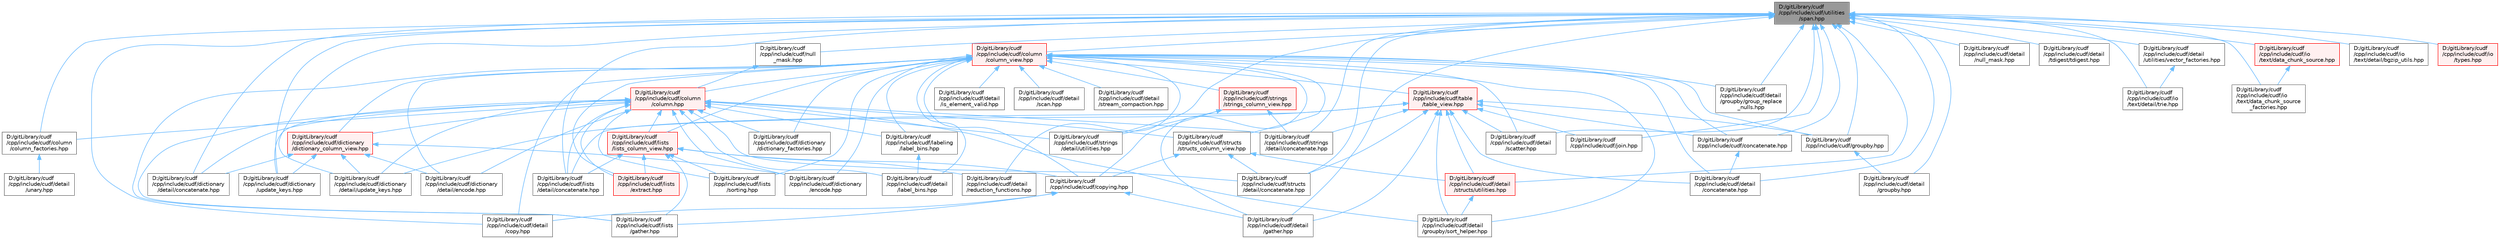 digraph "D:/gitLibrary/cudf/cpp/include/cudf/utilities/span.hpp"
{
 // LATEX_PDF_SIZE
  bgcolor="transparent";
  edge [fontname=Helvetica,fontsize=10,labelfontname=Helvetica,labelfontsize=10];
  node [fontname=Helvetica,fontsize=10,shape=box,height=0.2,width=0.4];
  Node1 [id="Node000001",label="D:/gitLibrary/cudf\l/cpp/include/cudf/utilities\l/span.hpp",height=0.2,width=0.4,color="gray40", fillcolor="grey60", style="filled", fontcolor="black",tooltip=" "];
  Node1 -> Node2 [id="edge1_Node000001_Node000002",dir="back",color="steelblue1",style="solid",tooltip=" "];
  Node2 [id="Node000002",label="D:/gitLibrary/cudf\l/cpp/include/cudf/column\l/column_factories.hpp",height=0.2,width=0.4,color="grey40", fillcolor="white", style="filled",URL="$column__factories_8hpp.html",tooltip="Column factory APIs"];
  Node2 -> Node3 [id="edge2_Node000002_Node000003",dir="back",color="steelblue1",style="solid",tooltip=" "];
  Node3 [id="Node000003",label="D:/gitLibrary/cudf\l/cpp/include/cudf/detail\l/unary.hpp",height=0.2,width=0.4,color="grey40", fillcolor="white", style="filled",URL="$detail_2unary_8hpp.html",tooltip=" "];
  Node1 -> Node4 [id="edge3_Node000001_Node000004",dir="back",color="steelblue1",style="solid",tooltip=" "];
  Node4 [id="Node000004",label="D:/gitLibrary/cudf\l/cpp/include/cudf/column\l/column_view.hpp",height=0.2,width=0.4,color="red", fillcolor="#FFF0F0", style="filled",URL="$column__view_8hpp.html",tooltip="column view class definitions"];
  Node4 -> Node5 [id="edge4_Node000004_Node000005",dir="back",color="steelblue1",style="solid",tooltip=" "];
  Node5 [id="Node000005",label="D:/gitLibrary/cudf\l/cpp/include/cudf/column\l/column.hpp",height=0.2,width=0.4,color="red", fillcolor="#FFF0F0", style="filled",URL="$column_8hpp.html",tooltip="Class definition for cudf::column"];
  Node5 -> Node2 [id="edge5_Node000005_Node000002",dir="back",color="steelblue1",style="solid",tooltip=" "];
  Node5 -> Node9 [id="edge6_Node000005_Node000009",dir="back",color="steelblue1",style="solid",tooltip=" "];
  Node9 [id="Node000009",label="D:/gitLibrary/cudf\l/cpp/include/cudf/detail\l/groupby/sort_helper.hpp",height=0.2,width=0.4,color="grey40", fillcolor="white", style="filled",URL="$sort__helper_8hpp.html",tooltip=" "];
  Node5 -> Node11 [id="edge7_Node000005_Node000011",dir="back",color="steelblue1",style="solid",tooltip=" "];
  Node11 [id="Node000011",label="D:/gitLibrary/cudf\l/cpp/include/cudf/detail\l/label_bins.hpp",height=0.2,width=0.4,color="grey40", fillcolor="white", style="filled",URL="$detail_2label__bins_8hpp.html",tooltip="Internal APIs for labeling values by bin."];
  Node5 -> Node13 [id="edge8_Node000005_Node000013",dir="back",color="steelblue1",style="solid",tooltip=" "];
  Node13 [id="Node000013",label="D:/gitLibrary/cudf\l/cpp/include/cudf/dictionary\l/detail/concatenate.hpp",height=0.2,width=0.4,color="grey40", fillcolor="white", style="filled",URL="$dictionary_2detail_2concatenate_8hpp.html",tooltip=" "];
  Node5 -> Node14 [id="edge9_Node000005_Node000014",dir="back",color="steelblue1",style="solid",tooltip=" "];
  Node14 [id="Node000014",label="D:/gitLibrary/cudf\l/cpp/include/cudf/dictionary\l/detail/encode.hpp",height=0.2,width=0.4,color="grey40", fillcolor="white", style="filled",URL="$detail_2encode_8hpp.html",tooltip=" "];
  Node5 -> Node17 [id="edge10_Node000005_Node000017",dir="back",color="steelblue1",style="solid",tooltip=" "];
  Node17 [id="Node000017",label="D:/gitLibrary/cudf\l/cpp/include/cudf/dictionary\l/detail/update_keys.hpp",height=0.2,width=0.4,color="grey40", fillcolor="white", style="filled",URL="$detail_2update__keys_8hpp.html",tooltip=" "];
  Node5 -> Node18 [id="edge11_Node000005_Node000018",dir="back",color="steelblue1",style="solid",tooltip=" "];
  Node18 [id="Node000018",label="D:/gitLibrary/cudf\l/cpp/include/cudf/dictionary\l/dictionary_column_view.hpp",height=0.2,width=0.4,color="red", fillcolor="#FFF0F0", style="filled",URL="$dictionary__column__view_8hpp.html",tooltip="Class definition for cudf::dictionary_column_view"];
  Node18 -> Node13 [id="edge12_Node000018_Node000013",dir="back",color="steelblue1",style="solid",tooltip=" "];
  Node18 -> Node14 [id="edge13_Node000018_Node000014",dir="back",color="steelblue1",style="solid",tooltip=" "];
  Node18 -> Node17 [id="edge14_Node000018_Node000017",dir="back",color="steelblue1",style="solid",tooltip=" "];
  Node18 -> Node20 [id="edge15_Node000018_Node000020",dir="back",color="steelblue1",style="solid",tooltip=" "];
  Node20 [id="Node000020",label="D:/gitLibrary/cudf\l/cpp/include/cudf/dictionary\l/encode.hpp",height=0.2,width=0.4,color="grey40", fillcolor="white", style="filled",URL="$encode_8hpp.html",tooltip="Dictionary column encode and decode APIs"];
  Node18 -> Node22 [id="edge16_Node000018_Node000022",dir="back",color="steelblue1",style="solid",tooltip=" "];
  Node22 [id="Node000022",label="D:/gitLibrary/cudf\l/cpp/include/cudf/dictionary\l/update_keys.hpp",height=0.2,width=0.4,color="grey40", fillcolor="white", style="filled",URL="$update__keys_8hpp.html",tooltip=" "];
  Node5 -> Node23 [id="edge17_Node000005_Node000023",dir="back",color="steelblue1",style="solid",tooltip=" "];
  Node23 [id="Node000023",label="D:/gitLibrary/cudf\l/cpp/include/cudf/dictionary\l/dictionary_factories.hpp",height=0.2,width=0.4,color="grey40", fillcolor="white", style="filled",URL="$dictionary__factories_8hpp.html",tooltip=" "];
  Node5 -> Node20 [id="edge18_Node000005_Node000020",dir="back",color="steelblue1",style="solid",tooltip=" "];
  Node5 -> Node22 [id="edge19_Node000005_Node000022",dir="back",color="steelblue1",style="solid",tooltip=" "];
  Node5 -> Node27 [id="edge20_Node000005_Node000027",dir="back",color="steelblue1",style="solid",tooltip=" "];
  Node27 [id="Node000027",label="D:/gitLibrary/cudf\l/cpp/include/cudf/labeling\l/label_bins.hpp",height=0.2,width=0.4,color="grey40", fillcolor="white", style="filled",URL="$labeling_2label__bins_8hpp.html",tooltip="APIs for labeling values by bin."];
  Node27 -> Node11 [id="edge21_Node000027_Node000011",dir="back",color="steelblue1",style="solid",tooltip=" "];
  Node5 -> Node33 [id="edge22_Node000005_Node000033",dir="back",color="steelblue1",style="solid",tooltip=" "];
  Node33 [id="Node000033",label="D:/gitLibrary/cudf\l/cpp/include/cudf/lists\l/detail/concatenate.hpp",height=0.2,width=0.4,color="grey40", fillcolor="white", style="filled",URL="$lists_2detail_2concatenate_8hpp.html",tooltip=" "];
  Node5 -> Node39 [id="edge23_Node000005_Node000039",dir="back",color="steelblue1",style="solid",tooltip=" "];
  Node39 [id="Node000039",label="D:/gitLibrary/cudf\l/cpp/include/cudf/lists\l/extract.hpp",height=0.2,width=0.4,color="red", fillcolor="#FFF0F0", style="filled",URL="$lists_2extract_8hpp.html",tooltip=" "];
  Node5 -> Node41 [id="edge24_Node000005_Node000041",dir="back",color="steelblue1",style="solid",tooltip=" "];
  Node41 [id="Node000041",label="D:/gitLibrary/cudf\l/cpp/include/cudf/lists\l/gather.hpp",height=0.2,width=0.4,color="grey40", fillcolor="white", style="filled",URL="$lists_2gather_8hpp.html",tooltip=" "];
  Node5 -> Node43 [id="edge25_Node000005_Node000043",dir="back",color="steelblue1",style="solid",tooltip=" "];
  Node43 [id="Node000043",label="D:/gitLibrary/cudf\l/cpp/include/cudf/lists\l/lists_column_view.hpp",height=0.2,width=0.4,color="red", fillcolor="#FFF0F0", style="filled",URL="$lists__column__view_8hpp.html",tooltip="Class definition for cudf::lists_column_view"];
  Node43 -> Node44 [id="edge26_Node000043_Node000044",dir="back",color="steelblue1",style="solid",tooltip=" "];
  Node44 [id="Node000044",label="D:/gitLibrary/cudf\l/cpp/include/cudf/copying.hpp",height=0.2,width=0.4,color="grey40", fillcolor="white", style="filled",URL="$copying_8hpp.html",tooltip="Column APIs for gather, scatter, split, slice, etc."];
  Node44 -> Node45 [id="edge27_Node000044_Node000045",dir="back",color="steelblue1",style="solid",tooltip=" "];
  Node45 [id="Node000045",label="D:/gitLibrary/cudf\l/cpp/include/cudf/detail\l/copy.hpp",height=0.2,width=0.4,color="grey40", fillcolor="white", style="filled",URL="$copy_8hpp.html",tooltip=" "];
  Node44 -> Node46 [id="edge28_Node000044_Node000046",dir="back",color="steelblue1",style="solid",tooltip=" "];
  Node46 [id="Node000046",label="D:/gitLibrary/cudf\l/cpp/include/cudf/detail\l/gather.hpp",height=0.2,width=0.4,color="grey40", fillcolor="white", style="filled",URL="$detail_2gather_8hpp.html",tooltip=" "];
  Node44 -> Node41 [id="edge29_Node000044_Node000041",dir="back",color="steelblue1",style="solid",tooltip=" "];
  Node43 -> Node47 [id="edge30_Node000043_Node000047",dir="back",color="steelblue1",style="solid",tooltip=" "];
  Node47 [id="Node000047",label="D:/gitLibrary/cudf\l/cpp/include/cudf/detail\l/reduction_functions.hpp",height=0.2,width=0.4,color="grey40", fillcolor="white", style="filled",URL="$reduction__functions_8hpp.html",tooltip=" "];
  Node43 -> Node33 [id="edge31_Node000043_Node000033",dir="back",color="steelblue1",style="solid",tooltip=" "];
  Node43 -> Node39 [id="edge32_Node000043_Node000039",dir="back",color="steelblue1",style="solid",tooltip=" "];
  Node43 -> Node41 [id="edge33_Node000043_Node000041",dir="back",color="steelblue1",style="solid",tooltip=" "];
  Node43 -> Node51 [id="edge34_Node000043_Node000051",dir="back",color="steelblue1",style="solid",tooltip=" "];
  Node51 [id="Node000051",label="D:/gitLibrary/cudf\l/cpp/include/cudf/lists\l/sorting.hpp",height=0.2,width=0.4,color="grey40", fillcolor="white", style="filled",URL="$lists_2sorting_8hpp.html",tooltip=" "];
  Node5 -> Node51 [id="edge35_Node000005_Node000051",dir="back",color="steelblue1",style="solid",tooltip=" "];
  Node5 -> Node103 [id="edge36_Node000005_Node000103",dir="back",color="steelblue1",style="solid",tooltip=" "];
  Node103 [id="Node000103",label="D:/gitLibrary/cudf\l/cpp/include/cudf/strings\l/detail/concatenate.hpp",height=0.2,width=0.4,color="grey40", fillcolor="white", style="filled",URL="$strings_2detail_2concatenate_8hpp.html",tooltip=" "];
  Node5 -> Node105 [id="edge37_Node000005_Node000105",dir="back",color="steelblue1",style="solid",tooltip=" "];
  Node105 [id="Node000105",label="D:/gitLibrary/cudf\l/cpp/include/cudf/strings\l/detail/utilities.hpp",height=0.2,width=0.4,color="grey40", fillcolor="white", style="filled",URL="$strings_2detail_2utilities_8hpp.html",tooltip=" "];
  Node5 -> Node109 [id="edge38_Node000005_Node000109",dir="back",color="steelblue1",style="solid",tooltip=" "];
  Node109 [id="Node000109",label="D:/gitLibrary/cudf\l/cpp/include/cudf/structs\l/detail/concatenate.hpp",height=0.2,width=0.4,color="grey40", fillcolor="white", style="filled",URL="$structs_2detail_2concatenate_8hpp.html",tooltip=" "];
  Node5 -> Node110 [id="edge39_Node000005_Node000110",dir="back",color="steelblue1",style="solid",tooltip=" "];
  Node110 [id="Node000110",label="D:/gitLibrary/cudf\l/cpp/include/cudf/structs\l/structs_column_view.hpp",height=0.2,width=0.4,color="grey40", fillcolor="white", style="filled",URL="$structs__column__view_8hpp.html",tooltip="Class definition for cudf::structs_column_view."];
  Node110 -> Node44 [id="edge40_Node000110_Node000044",dir="back",color="steelblue1",style="solid",tooltip=" "];
  Node110 -> Node111 [id="edge41_Node000110_Node000111",dir="back",color="steelblue1",style="solid",tooltip=" "];
  Node111 [id="Node000111",label="D:/gitLibrary/cudf\l/cpp/include/cudf/detail\l/structs/utilities.hpp",height=0.2,width=0.4,color="red", fillcolor="#FFF0F0", style="filled",URL="$detail_2structs_2utilities_8hpp.html",tooltip=" "];
  Node111 -> Node9 [id="edge42_Node000111_Node000009",dir="back",color="steelblue1",style="solid",tooltip=" "];
  Node110 -> Node109 [id="edge43_Node000110_Node000109",dir="back",color="steelblue1",style="solid",tooltip=" "];
  Node4 -> Node134 [id="edge44_Node000004_Node000134",dir="back",color="steelblue1",style="solid",tooltip=" "];
  Node134 [id="Node000134",label="D:/gitLibrary/cudf\l/cpp/include/cudf/concatenate.hpp",height=0.2,width=0.4,color="grey40", fillcolor="white", style="filled",URL="$concatenate_8hpp.html",tooltip="Concatenate columns APIs"];
  Node134 -> Node135 [id="edge45_Node000134_Node000135",dir="back",color="steelblue1",style="solid",tooltip=" "];
  Node135 [id="Node000135",label="D:/gitLibrary/cudf\l/cpp/include/cudf/detail\l/concatenate.hpp",height=0.2,width=0.4,color="grey40", fillcolor="white", style="filled",URL="$detail_2concatenate_8hpp.html",tooltip=" "];
  Node4 -> Node44 [id="edge46_Node000004_Node000044",dir="back",color="steelblue1",style="solid",tooltip=" "];
  Node4 -> Node135 [id="edge47_Node000004_Node000135",dir="back",color="steelblue1",style="solid",tooltip=" "];
  Node4 -> Node45 [id="edge48_Node000004_Node000045",dir="back",color="steelblue1",style="solid",tooltip=" "];
  Node4 -> Node46 [id="edge49_Node000004_Node000046",dir="back",color="steelblue1",style="solid",tooltip=" "];
  Node4 -> Node136 [id="edge50_Node000004_Node000136",dir="back",color="steelblue1",style="solid",tooltip=" "];
  Node136 [id="Node000136",label="D:/gitLibrary/cudf\l/cpp/include/cudf/detail\l/groupby/group_replace\l_nulls.hpp",height=0.2,width=0.4,color="grey40", fillcolor="white", style="filled",URL="$group__replace__nulls_8hpp.html",tooltip=" "];
  Node4 -> Node9 [id="edge51_Node000004_Node000009",dir="back",color="steelblue1",style="solid",tooltip=" "];
  Node4 -> Node137 [id="edge52_Node000004_Node000137",dir="back",color="steelblue1",style="solid",tooltip=" "];
  Node137 [id="Node000137",label="D:/gitLibrary/cudf\l/cpp/include/cudf/detail\l/is_element_valid.hpp",height=0.2,width=0.4,color="grey40", fillcolor="white", style="filled",URL="$is__element__valid_8hpp.html",tooltip=" "];
  Node4 -> Node11 [id="edge53_Node000004_Node000011",dir="back",color="steelblue1",style="solid",tooltip=" "];
  Node4 -> Node47 [id="edge54_Node000004_Node000047",dir="back",color="steelblue1",style="solid",tooltip=" "];
  Node4 -> Node138 [id="edge55_Node000004_Node000138",dir="back",color="steelblue1",style="solid",tooltip=" "];
  Node138 [id="Node000138",label="D:/gitLibrary/cudf\l/cpp/include/cudf/detail\l/scan.hpp",height=0.2,width=0.4,color="grey40", fillcolor="white", style="filled",URL="$scan_8hpp.html",tooltip=" "];
  Node4 -> Node113 [id="edge56_Node000004_Node000113",dir="back",color="steelblue1",style="solid",tooltip=" "];
  Node113 [id="Node000113",label="D:/gitLibrary/cudf\l/cpp/include/cudf/detail\l/scatter.hpp",height=0.2,width=0.4,color="grey40", fillcolor="white", style="filled",URL="$scatter_8hpp.html",tooltip=" "];
  Node4 -> Node139 [id="edge57_Node000004_Node000139",dir="back",color="steelblue1",style="solid",tooltip=" "];
  Node139 [id="Node000139",label="D:/gitLibrary/cudf\l/cpp/include/cudf/detail\l/stream_compaction.hpp",height=0.2,width=0.4,color="grey40", fillcolor="white", style="filled",URL="$detail_2stream__compaction_8hpp.html",tooltip=" "];
  Node4 -> Node14 [id="edge58_Node000004_Node000014",dir="back",color="steelblue1",style="solid",tooltip=" "];
  Node4 -> Node18 [id="edge59_Node000004_Node000018",dir="back",color="steelblue1",style="solid",tooltip=" "];
  Node4 -> Node23 [id="edge60_Node000004_Node000023",dir="back",color="steelblue1",style="solid",tooltip=" "];
  Node4 -> Node20 [id="edge61_Node000004_Node000020",dir="back",color="steelblue1",style="solid",tooltip=" "];
  Node4 -> Node140 [id="edge62_Node000004_Node000140",dir="back",color="steelblue1",style="solid",tooltip=" "];
  Node140 [id="Node000140",label="D:/gitLibrary/cudf\l/cpp/include/cudf/groupby.hpp",height=0.2,width=0.4,color="grey40", fillcolor="white", style="filled",URL="$groupby_8hpp.html",tooltip=" "];
  Node140 -> Node141 [id="edge63_Node000140_Node000141",dir="back",color="steelblue1",style="solid",tooltip=" "];
  Node141 [id="Node000141",label="D:/gitLibrary/cudf\l/cpp/include/cudf/detail\l/groupby.hpp",height=0.2,width=0.4,color="grey40", fillcolor="white", style="filled",URL="$detail_2groupby_8hpp.html",tooltip=" "];
  Node4 -> Node27 [id="edge64_Node000004_Node000027",dir="back",color="steelblue1",style="solid",tooltip=" "];
  Node4 -> Node39 [id="edge65_Node000004_Node000039",dir="back",color="steelblue1",style="solid",tooltip=" "];
  Node4 -> Node41 [id="edge66_Node000004_Node000041",dir="back",color="steelblue1",style="solid",tooltip=" "];
  Node4 -> Node43 [id="edge67_Node000004_Node000043",dir="back",color="steelblue1",style="solid",tooltip=" "];
  Node4 -> Node51 [id="edge68_Node000004_Node000051",dir="back",color="steelblue1",style="solid",tooltip=" "];
  Node4 -> Node142 [id="edge69_Node000004_Node000142",dir="back",color="steelblue1",style="solid",tooltip=" "];
  Node142 [id="Node000142",label="D:/gitLibrary/cudf\l/cpp/include/cudf/strings\l/strings_column_view.hpp",height=0.2,width=0.4,color="red", fillcolor="#FFF0F0", style="filled",URL="$strings__column__view_8hpp.html",tooltip="Class definition for cudf::strings_column_view"];
  Node142 -> Node44 [id="edge70_Node000142_Node000044",dir="back",color="steelblue1",style="solid",tooltip=" "];
  Node142 -> Node103 [id="edge71_Node000142_Node000103",dir="back",color="steelblue1",style="solid",tooltip=" "];
  Node142 -> Node105 [id="edge72_Node000142_Node000105",dir="back",color="steelblue1",style="solid",tooltip=" "];
  Node4 -> Node110 [id="edge73_Node000004_Node000110",dir="back",color="steelblue1",style="solid",tooltip=" "];
  Node4 -> Node144 [id="edge74_Node000004_Node000144",dir="back",color="steelblue1",style="solid",tooltip=" "];
  Node144 [id="Node000144",label="D:/gitLibrary/cudf\l/cpp/include/cudf/table\l/table_view.hpp",height=0.2,width=0.4,color="red", fillcolor="#FFF0F0", style="filled",URL="$table__view_8hpp.html",tooltip="Class definitions for (mutable)_table_view"];
  Node144 -> Node134 [id="edge75_Node000144_Node000134",dir="back",color="steelblue1",style="solid",tooltip=" "];
  Node144 -> Node135 [id="edge76_Node000144_Node000135",dir="back",color="steelblue1",style="solid",tooltip=" "];
  Node144 -> Node46 [id="edge77_Node000144_Node000046",dir="back",color="steelblue1",style="solid",tooltip=" "];
  Node144 -> Node9 [id="edge78_Node000144_Node000009",dir="back",color="steelblue1",style="solid",tooltip=" "];
  Node144 -> Node113 [id="edge79_Node000144_Node000113",dir="back",color="steelblue1",style="solid",tooltip=" "];
  Node144 -> Node111 [id="edge80_Node000144_Node000111",dir="back",color="steelblue1",style="solid",tooltip=" "];
  Node144 -> Node17 [id="edge81_Node000144_Node000017",dir="back",color="steelblue1",style="solid",tooltip=" "];
  Node144 -> Node140 [id="edge82_Node000144_Node000140",dir="back",color="steelblue1",style="solid",tooltip=" "];
  Node144 -> Node67 [id="edge83_Node000144_Node000067",dir="back",color="steelblue1",style="solid",tooltip=" "];
  Node67 [id="Node000067",label="D:/gitLibrary/cudf\l/cpp/include/cudf/join.hpp",height=0.2,width=0.4,color="grey40", fillcolor="white", style="filled",URL="$join_8hpp.html",tooltip=" "];
  Node144 -> Node33 [id="edge84_Node000144_Node000033",dir="back",color="steelblue1",style="solid",tooltip=" "];
  Node144 -> Node103 [id="edge85_Node000144_Node000103",dir="back",color="steelblue1",style="solid",tooltip=" "];
  Node144 -> Node109 [id="edge86_Node000144_Node000109",dir="back",color="steelblue1",style="solid",tooltip=" "];
  Node1 -> Node134 [id="edge87_Node000001_Node000134",dir="back",color="steelblue1",style="solid",tooltip=" "];
  Node1 -> Node135 [id="edge88_Node000001_Node000135",dir="back",color="steelblue1",style="solid",tooltip=" "];
  Node1 -> Node45 [id="edge89_Node000001_Node000045",dir="back",color="steelblue1",style="solid",tooltip=" "];
  Node1 -> Node46 [id="edge90_Node000001_Node000046",dir="back",color="steelblue1",style="solid",tooltip=" "];
  Node1 -> Node141 [id="edge91_Node000001_Node000141",dir="back",color="steelblue1",style="solid",tooltip=" "];
  Node1 -> Node136 [id="edge92_Node000001_Node000136",dir="back",color="steelblue1",style="solid",tooltip=" "];
  Node1 -> Node147 [id="edge93_Node000001_Node000147",dir="back",color="steelblue1",style="solid",tooltip=" "];
  Node147 [id="Node000147",label="D:/gitLibrary/cudf\l/cpp/include/cudf/detail\l/null_mask.hpp",height=0.2,width=0.4,color="grey40", fillcolor="white", style="filled",URL="$detail_2null__mask_8hpp.html",tooltip=" "];
  Node1 -> Node113 [id="edge94_Node000001_Node000113",dir="back",color="steelblue1",style="solid",tooltip=" "];
  Node1 -> Node111 [id="edge95_Node000001_Node000111",dir="back",color="steelblue1",style="solid",tooltip=" "];
  Node1 -> Node148 [id="edge96_Node000001_Node000148",dir="back",color="steelblue1",style="solid",tooltip=" "];
  Node148 [id="Node000148",label="D:/gitLibrary/cudf\l/cpp/include/cudf/detail\l/tdigest/tdigest.hpp",height=0.2,width=0.4,color="grey40", fillcolor="white", style="filled",URL="$tdigest_8hpp.html",tooltip=" "];
  Node1 -> Node149 [id="edge97_Node000001_Node000149",dir="back",color="steelblue1",style="solid",tooltip=" "];
  Node149 [id="Node000149",label="D:/gitLibrary/cudf\l/cpp/include/cudf/detail\l/utilities/vector_factories.hpp",height=0.2,width=0.4,color="grey40", fillcolor="white", style="filled",URL="$vector__factories_8hpp.html",tooltip="Convenience factories for creating device vectors from host spans"];
  Node149 -> Node150 [id="edge98_Node000149_Node000150",dir="back",color="steelblue1",style="solid",tooltip=" "];
  Node150 [id="Node000150",label="D:/gitLibrary/cudf\l/cpp/include/cudf/io\l/text/detail/trie.hpp",height=0.2,width=0.4,color="grey40", fillcolor="white", style="filled",URL="$trie_8hpp.html",tooltip=" "];
  Node1 -> Node13 [id="edge99_Node000001_Node000013",dir="back",color="steelblue1",style="solid",tooltip=" "];
  Node1 -> Node17 [id="edge100_Node000001_Node000017",dir="back",color="steelblue1",style="solid",tooltip=" "];
  Node1 -> Node22 [id="edge101_Node000001_Node000022",dir="back",color="steelblue1",style="solid",tooltip=" "];
  Node1 -> Node140 [id="edge102_Node000001_Node000140",dir="back",color="steelblue1",style="solid",tooltip=" "];
  Node1 -> Node151 [id="edge103_Node000001_Node000151",dir="back",color="steelblue1",style="solid",tooltip=" "];
  Node151 [id="Node000151",label="D:/gitLibrary/cudf\l/cpp/include/cudf/io\l/text/data_chunk_source.hpp",height=0.2,width=0.4,color="red", fillcolor="#FFF0F0", style="filled",URL="$data__chunk__source_8hpp.html",tooltip=" "];
  Node151 -> Node69 [id="edge104_Node000151_Node000069",dir="back",color="steelblue1",style="solid",tooltip=" "];
  Node69 [id="Node000069",label="D:/gitLibrary/cudf\l/cpp/include/cudf/io\l/text/data_chunk_source\l_factories.hpp",height=0.2,width=0.4,color="grey40", fillcolor="white", style="filled",URL="$data__chunk__source__factories_8hpp.html",tooltip=" "];
  Node1 -> Node69 [id="edge105_Node000001_Node000069",dir="back",color="steelblue1",style="solid",tooltip=" "];
  Node1 -> Node152 [id="edge106_Node000001_Node000152",dir="back",color="steelblue1",style="solid",tooltip=" "];
  Node152 [id="Node000152",label="D:/gitLibrary/cudf\l/cpp/include/cudf/io\l/text/detail/bgzip_utils.hpp",height=0.2,width=0.4,color="grey40", fillcolor="white", style="filled",URL="$bgzip__utils_8hpp.html",tooltip=" "];
  Node1 -> Node150 [id="edge107_Node000001_Node000150",dir="back",color="steelblue1",style="solid",tooltip=" "];
  Node1 -> Node118 [id="edge108_Node000001_Node000118",dir="back",color="steelblue1",style="solid",tooltip=" "];
  Node118 [id="Node000118",label="D:/gitLibrary/cudf\l/cpp/include/cudf/io\l/types.hpp",height=0.2,width=0.4,color="red", fillcolor="#FFF0F0", style="filled",URL="$io_2types_8hpp.html",tooltip="cuDF-IO API type definitions"];
  Node1 -> Node67 [id="edge109_Node000001_Node000067",dir="back",color="steelblue1",style="solid",tooltip=" "];
  Node1 -> Node33 [id="edge110_Node000001_Node000033",dir="back",color="steelblue1",style="solid",tooltip=" "];
  Node1 -> Node153 [id="edge111_Node000001_Node000153",dir="back",color="steelblue1",style="solid",tooltip=" "];
  Node153 [id="Node000153",label="D:/gitLibrary/cudf\l/cpp/include/cudf/null\l_mask.hpp",height=0.2,width=0.4,color="grey40", fillcolor="white", style="filled",URL="$null__mask_8hpp.html",tooltip="APIs for managing validity bitmasks"];
  Node153 -> Node5 [id="edge112_Node000153_Node000005",dir="back",color="steelblue1",style="solid",tooltip=" "];
  Node1 -> Node103 [id="edge113_Node000001_Node000103",dir="back",color="steelblue1",style="solid",tooltip=" "];
  Node1 -> Node105 [id="edge114_Node000001_Node000105",dir="back",color="steelblue1",style="solid",tooltip=" "];
  Node1 -> Node109 [id="edge115_Node000001_Node000109",dir="back",color="steelblue1",style="solid",tooltip=" "];
}
